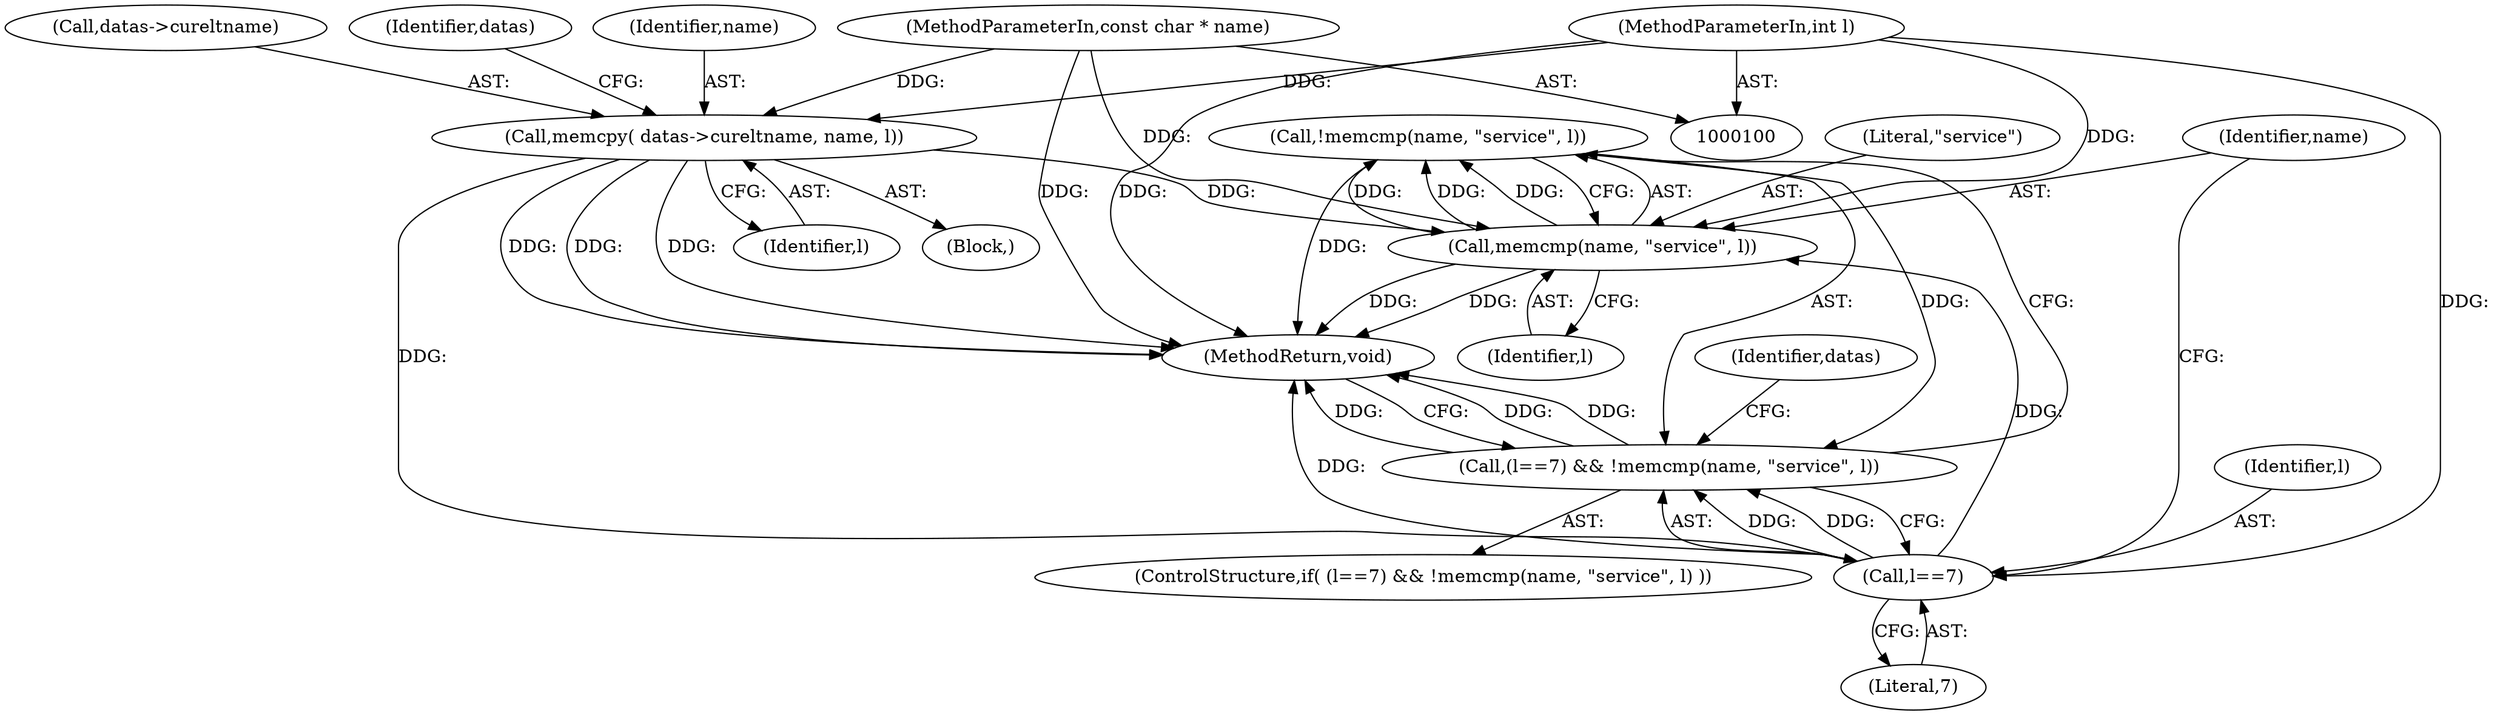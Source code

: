 digraph "1_miniupnp_79cca974a4c2ab1199786732a67ff6d898051b78@API" {
"1000133" [label="(Call,!memcmp(name, \"service\", l))"];
"1000134" [label="(Call,memcmp(name, \"service\", l))"];
"1000111" [label="(Call,memcpy( datas->cureltname, name, l))"];
"1000102" [label="(MethodParameterIn,const char * name)"];
"1000103" [label="(MethodParameterIn,int l)"];
"1000130" [label="(Call,l==7)"];
"1000129" [label="(Call,(l==7) && !memcmp(name, \"service\", l))"];
"1000116" [label="(Identifier,l)"];
"1000130" [label="(Call,l==7)"];
"1000111" [label="(Call,memcpy( datas->cureltname, name, l))"];
"1000102" [label="(MethodParameterIn,const char * name)"];
"1000136" [label="(Literal,\"service\")"];
"1000120" [label="(Identifier,datas)"];
"1000115" [label="(Identifier,name)"];
"1000133" [label="(Call,!memcmp(name, \"service\", l))"];
"1000135" [label="(Identifier,name)"];
"1000129" [label="(Call,(l==7) && !memcmp(name, \"service\", l))"];
"1000137" [label="(Identifier,l)"];
"1000131" [label="(Identifier,l)"];
"1000112" [label="(Call,datas->cureltname)"];
"1000128" [label="(ControlStructure,if( (l==7) && !memcmp(name, \"service\", l) ))"];
"1000175" [label="(MethodReturn,void)"];
"1000134" [label="(Call,memcmp(name, \"service\", l))"];
"1000103" [label="(MethodParameterIn,int l)"];
"1000143" [label="(Identifier,datas)"];
"1000104" [label="(Block,)"];
"1000132" [label="(Literal,7)"];
"1000133" -> "1000129"  [label="AST: "];
"1000133" -> "1000134"  [label="CFG: "];
"1000134" -> "1000133"  [label="AST: "];
"1000129" -> "1000133"  [label="CFG: "];
"1000133" -> "1000175"  [label="DDG: "];
"1000133" -> "1000129"  [label="DDG: "];
"1000134" -> "1000133"  [label="DDG: "];
"1000134" -> "1000133"  [label="DDG: "];
"1000134" -> "1000133"  [label="DDG: "];
"1000134" -> "1000137"  [label="CFG: "];
"1000135" -> "1000134"  [label="AST: "];
"1000136" -> "1000134"  [label="AST: "];
"1000137" -> "1000134"  [label="AST: "];
"1000134" -> "1000175"  [label="DDG: "];
"1000134" -> "1000175"  [label="DDG: "];
"1000111" -> "1000134"  [label="DDG: "];
"1000102" -> "1000134"  [label="DDG: "];
"1000130" -> "1000134"  [label="DDG: "];
"1000103" -> "1000134"  [label="DDG: "];
"1000111" -> "1000104"  [label="AST: "];
"1000111" -> "1000116"  [label="CFG: "];
"1000112" -> "1000111"  [label="AST: "];
"1000115" -> "1000111"  [label="AST: "];
"1000116" -> "1000111"  [label="AST: "];
"1000120" -> "1000111"  [label="CFG: "];
"1000111" -> "1000175"  [label="DDG: "];
"1000111" -> "1000175"  [label="DDG: "];
"1000111" -> "1000175"  [label="DDG: "];
"1000102" -> "1000111"  [label="DDG: "];
"1000103" -> "1000111"  [label="DDG: "];
"1000111" -> "1000130"  [label="DDG: "];
"1000102" -> "1000100"  [label="AST: "];
"1000102" -> "1000175"  [label="DDG: "];
"1000103" -> "1000100"  [label="AST: "];
"1000103" -> "1000175"  [label="DDG: "];
"1000103" -> "1000130"  [label="DDG: "];
"1000130" -> "1000129"  [label="AST: "];
"1000130" -> "1000132"  [label="CFG: "];
"1000131" -> "1000130"  [label="AST: "];
"1000132" -> "1000130"  [label="AST: "];
"1000135" -> "1000130"  [label="CFG: "];
"1000129" -> "1000130"  [label="CFG: "];
"1000130" -> "1000175"  [label="DDG: "];
"1000130" -> "1000129"  [label="DDG: "];
"1000130" -> "1000129"  [label="DDG: "];
"1000129" -> "1000128"  [label="AST: "];
"1000143" -> "1000129"  [label="CFG: "];
"1000175" -> "1000129"  [label="CFG: "];
"1000129" -> "1000175"  [label="DDG: "];
"1000129" -> "1000175"  [label="DDG: "];
"1000129" -> "1000175"  [label="DDG: "];
}
